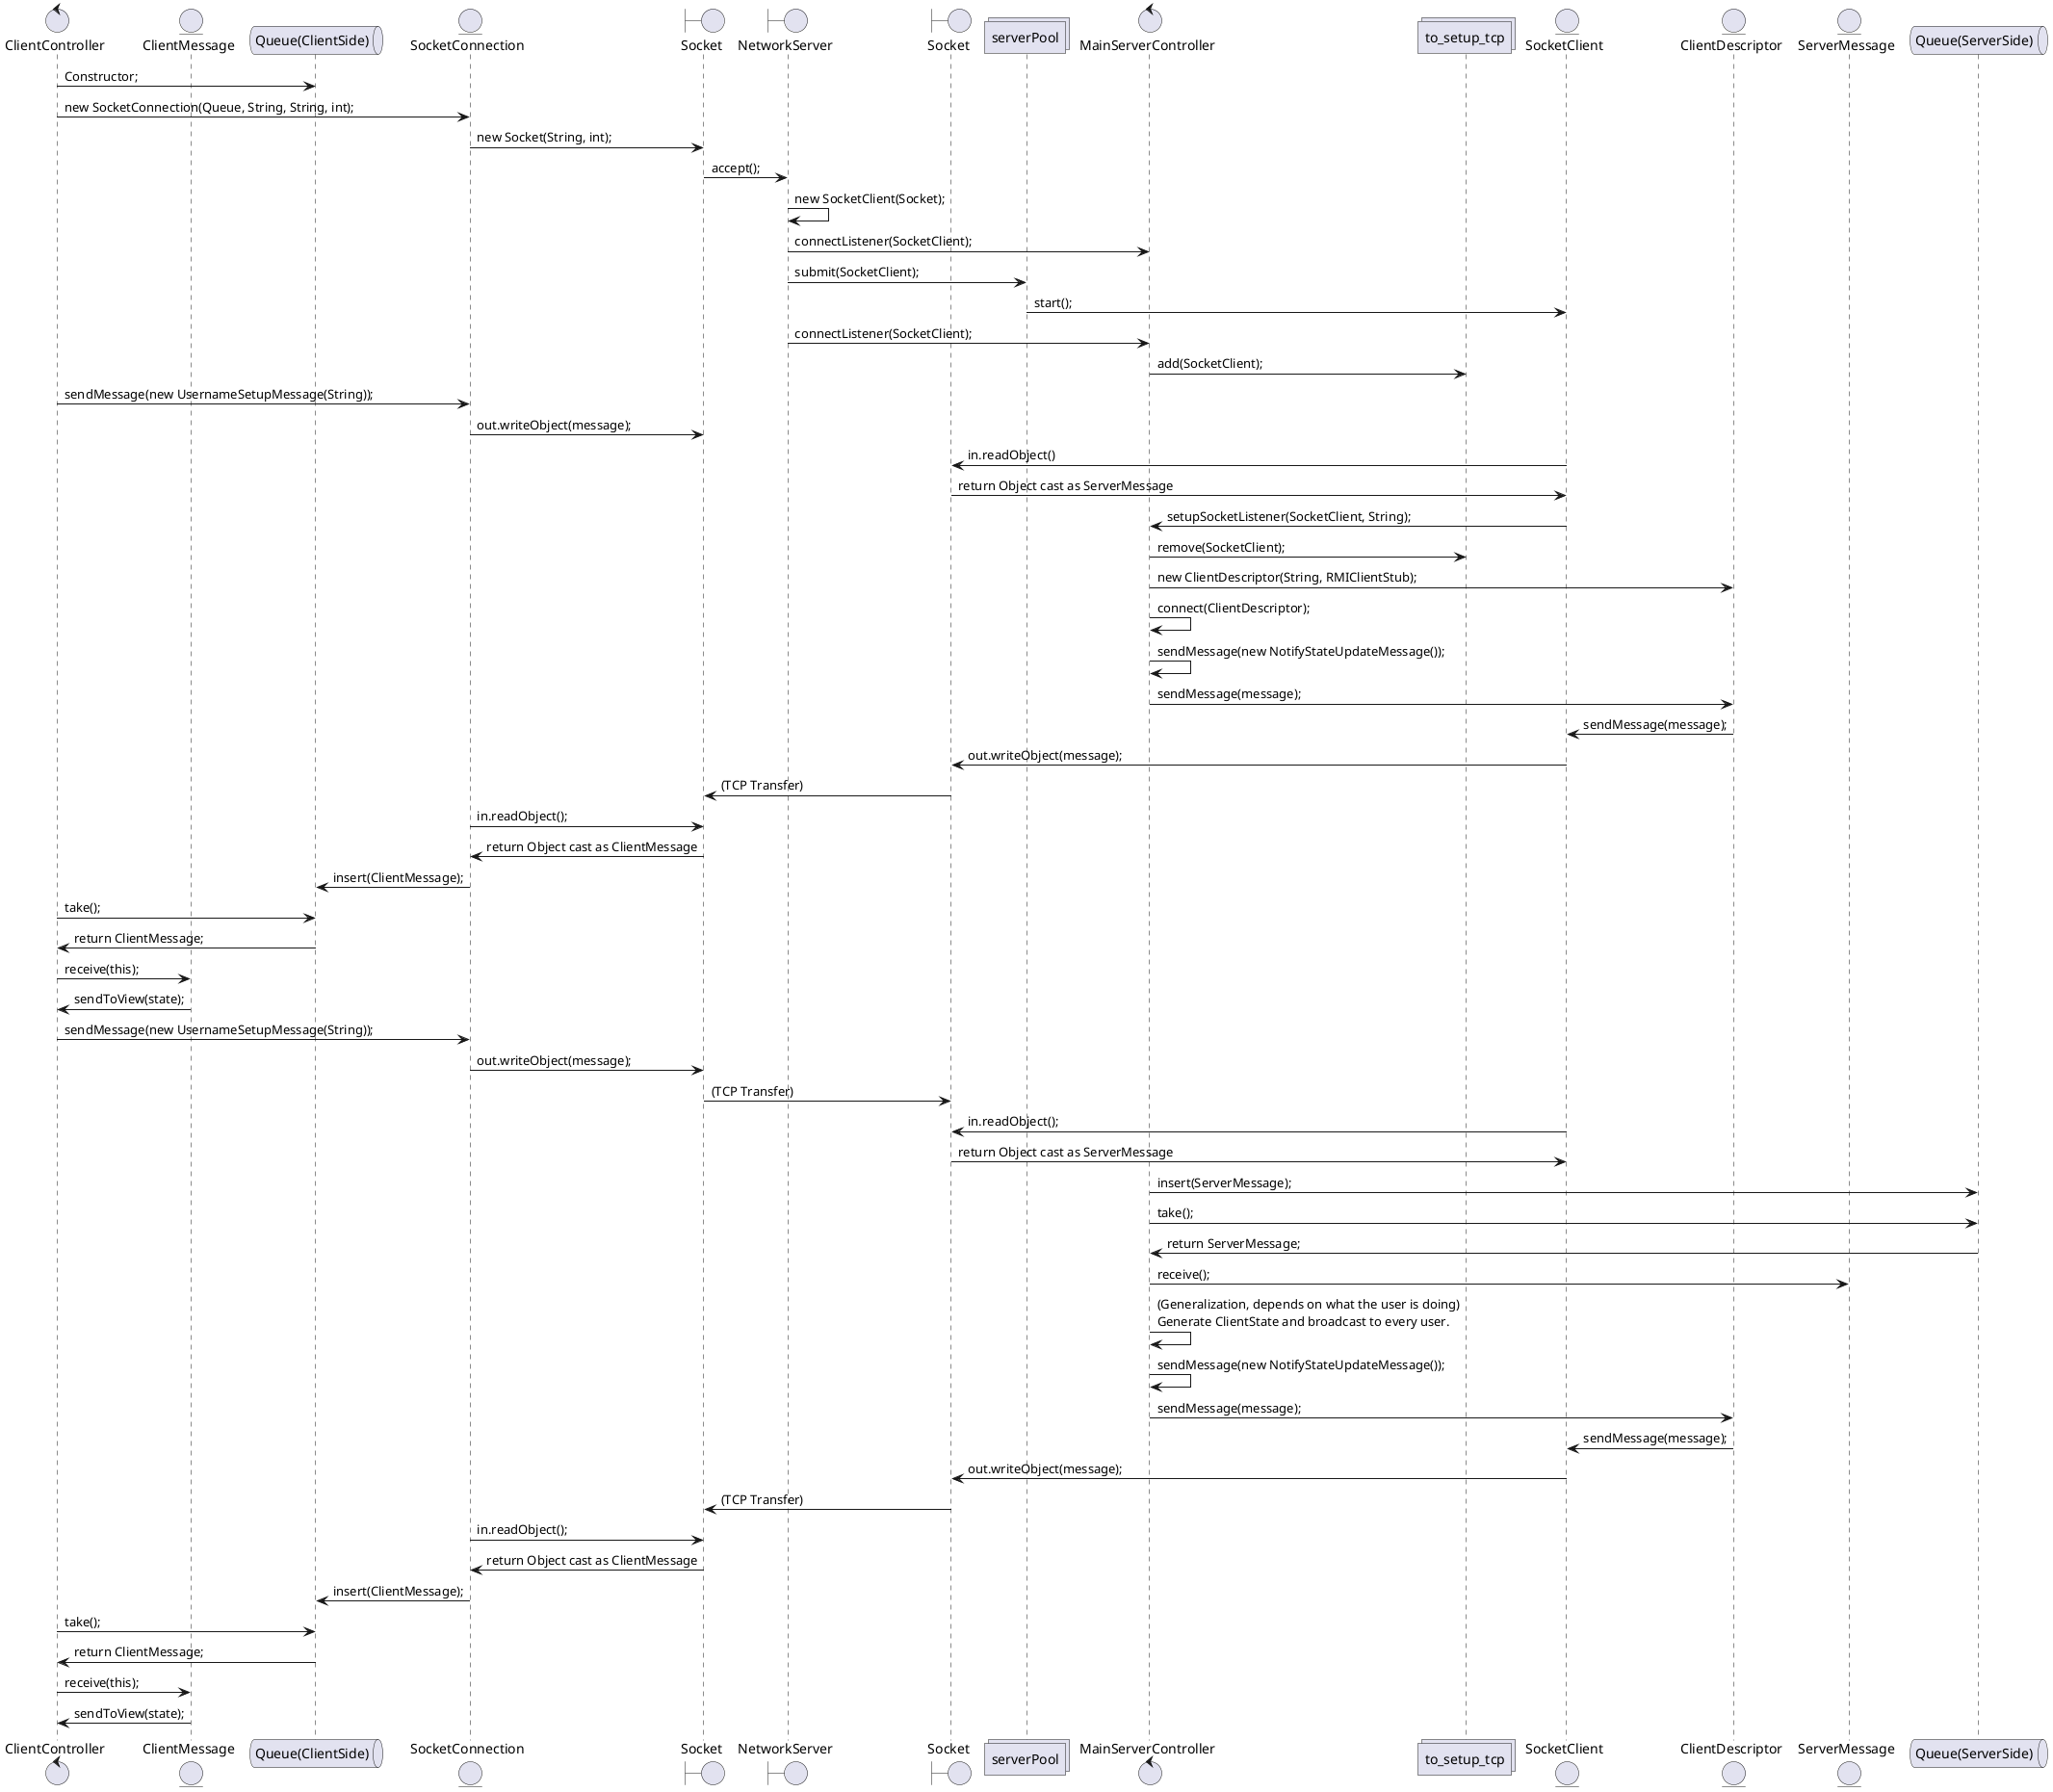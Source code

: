 @startuml sequence_tcp

''Client
control ClientController as ClientController
entity ClientMessage as ClientMessage
queue "Queue(ClientSide)" as ThreadSafeMessageQueueC
entity SocketConnection as SocketConnection
boundary Socket as SocketC

''Server
boundary NetworkServer as NetworkServer
boundary Socket as SocketS
collections serverPool as ExecutorService
control MainServerController as MainServerController
collections to_setup_tcp as SocketList
entity SocketClient as SocketClient
entity ClientDescriptor as ClientDescriptor
entity ServerMessage as ServerMessage
queue "Queue(ServerSide)" as ThreadSafeMessageQueueS

''Client starts connection
ClientController -> ThreadSafeMessageQueueC: Constructor;
ClientController -> SocketConnection: new SocketConnection(Queue, String, String, int);
SocketConnection -> SocketC: new Socket(String, int);
''NetworkServer receives socketconnection
SocketC -> NetworkServer: accept();
NetworkServer -> NetworkServer: new SocketClient(Socket);
NetworkServer -> MainServerController: connectListener(SocketClient);
NetworkServer -> ExecutorService: submit(SocketClient);
ExecutorService -> SocketClient: start();
NetworkServer -> MainServerController: connectListener(SocketClient);
MainServerController -> SocketList: add(SocketClient);
''Client sends username setup message automatically.
ClientController -> SocketConnection: sendMessage(new UsernameSetupMessage(String));
SocketConnection -> SocketC: out.writeObject(message);
''Server Reads it.
SocketClient -> SocketS: in.readObject()
SocketS -> SocketClient: return Object cast as ServerMessage
SocketClient -> MainServerController: setupSocketListener(SocketClient, String);
MainServerController -> SocketList: remove(SocketClient);
MainServerController -> ClientDescriptor: new ClientDescriptor(String, RMIClientStub);
MainServerController -> MainServerController: connect(ClientDescriptor);
''Server sends an update.
MainServerController -> MainServerController: sendMessage(new NotifyStateUpdateMessage());
MainServerController -> ClientDescriptor: sendMessage(message);
ClientDescriptor -> SocketClient: sendMessage(message);
SocketClient -> SocketS: out.writeObject(message);
SocketS -> SocketC: (TCP Transfer)
''Client Receives Message and handles it.
SocketConnection -> SocketC: in.readObject();
SocketC -> SocketConnection: return Object cast as ClientMessage
SocketConnection -> ThreadSafeMessageQueueC: insert(ClientMessage);
ClientController -> ThreadSafeMessageQueueC: take();
ThreadSafeMessageQueueC -> ClientController: return ClientMessage;
ClientController -> ClientMessage: receive(this);
ClientMessage -> ClientController: sendToView(state);
''Client sends a message
ClientController -> SocketConnection: sendMessage(new UsernameSetupMessage(String));
SocketConnection -> SocketC: out.writeObject(message);
''Server Receives it
SocketC -> SocketS: (TCP Transfer)
SocketClient -> SocketS: in.readObject();
SocketS -> SocketClient: return Object cast as ServerMessage
MainServerController -> ThreadSafeMessageQueueS: insert(ServerMessage);
MainServerController -> ThreadSafeMessageQueueS: take();
ThreadSafeMessageQueueS -> MainServerController: return ServerMessage;
MainServerController -> ServerMessage: receive();
''Server updates state if it changed.
MainServerController -> MainServerController: (Generalization, depends on what the user is doing)\nGenerate ClientState and broadcast to every user.
MainServerController -> MainServerController: sendMessage(new NotifyStateUpdateMessage());
MainServerController -> ClientDescriptor: sendMessage(message);
ClientDescriptor -> SocketClient: sendMessage(message);
SocketClient -> SocketS: out.writeObject(message);
SocketS -> SocketC: (TCP Transfer)
''Client receives it
SocketConnection -> SocketC: in.readObject();
SocketC -> SocketConnection: return Object cast as ClientMessage
SocketConnection -> ThreadSafeMessageQueueC: insert(ClientMessage);
ClientController -> ThreadSafeMessageQueueC: take();
ThreadSafeMessageQueueC -> ClientController: return ClientMessage;
ClientController -> ClientMessage: receive(this);
ClientMessage -> ClientController: sendToView(state);

@enduml

@startuml sequence_rmi

''Client
control ClientController as ClientController
entity ClientMessage as ClientMessage
queue "Queue(ClientSide)" as ThreadSafeMessageQueueC
entity RMIConnection as RMIConnection
boundary RMIClientStub as RMIClientStub
''Server
boundary NetworkServer as NetworkServer
control MainServerController as MainServerController
entity RMIServerImpl as RMIServerImpl
entity ClientDescriptor as ClientDescriptor
entity ServerMessage as ServerMessage
queue "Queue(ServerSide)" as ThreadSafeMessageQueueS

''Client starts to connect
ClientController -> ThreadSafeMessageQueueC: Constructor;
ClientController -> RMIConnection: new RMIConnection(...);
RMIConnection -> RMIClientStub: new RMIClientStub(...)
RMIClientStub -> RMIClientStub: UnicastRemoteObject();\n(Called Implicitly by constructor)
RMIConnection -> NetworkServer: (As RMISkeletonProvider) accept(RMIClientStub);
''Server accepts the connection.
NetworkServer -> MainServerController: connectListener(RMIClientStub);
MainServerController -> ClientDescriptor: new ClientDescriptor(String, RMIClientStub);
MainServerController -> MainServerController: connect(ClientDescriptor);
MainServerController -> NetworkServer: return ClientDescriptor;
NetworkServer -> MainServerController: getStub(ClientDescriptor);
MainServerController -> RMIServerImpl: new RMIServerImpl(...);
RMIServerImpl -> RMIServerImpl: UnicastRemoteObject();\n(Called Implicitly by constructor)
MainServerController -> NetworkServer: return RMIServerImpl;
NetworkServer -> RMIConnection: return ServerImpl as VirtualServer
''Server Sends Current Lobby State
MainServerController -> RMIClientStub: sendMessage(new NotifyUpdateStateMessage(...));
RMIClientStub -> ThreadSafeMessageQueueC: insert(ClientMessage);
ClientController -> ThreadSafeMessageQueueC: take();
ThreadSafeMessageQueueC -> ClientController: return ClientMessage;
ClientController -> ClientMessage: receive(this);
ClientMessage -> ClientController: sendToView(state);
''Sends Message
ClientController -> RMIConnection : sendMessage(ServerMessage);
RMIConnection -> MainServerController: receiveMessage(ServerMessage);
MainServerController -> ThreadSafeMessageQueueS: insert(ServerMessage);
MainServerController -> MainServerController: run();
MainServerController -> ThreadSafeMessageQueueS: take();
ThreadSafeMessageQueueS -> MainServerController: return ServerMessage;
MainServerController -> ServerMessage: receive();
''Server updates state if it changed.
MainServerController -> MainServerController: (Generalization, depends on what the user is doing)\nGenerate ClientState and broadcast to every user.
MainServerController -> RMIClientStub: sendMessage(new NotifyUpdateStateMessage(...));
''Client receives it
RMIClientStub -> ThreadSafeMessageQueueC: insert(ClientMessage);
ClientController -> ThreadSafeMessageQueueC: take();
ThreadSafeMessageQueueC -> ClientController: return ClientMessage;
ClientController -> ClientMessage: receive(this);
ClientMessage -> ClientController: sendToView(state);

@enduml